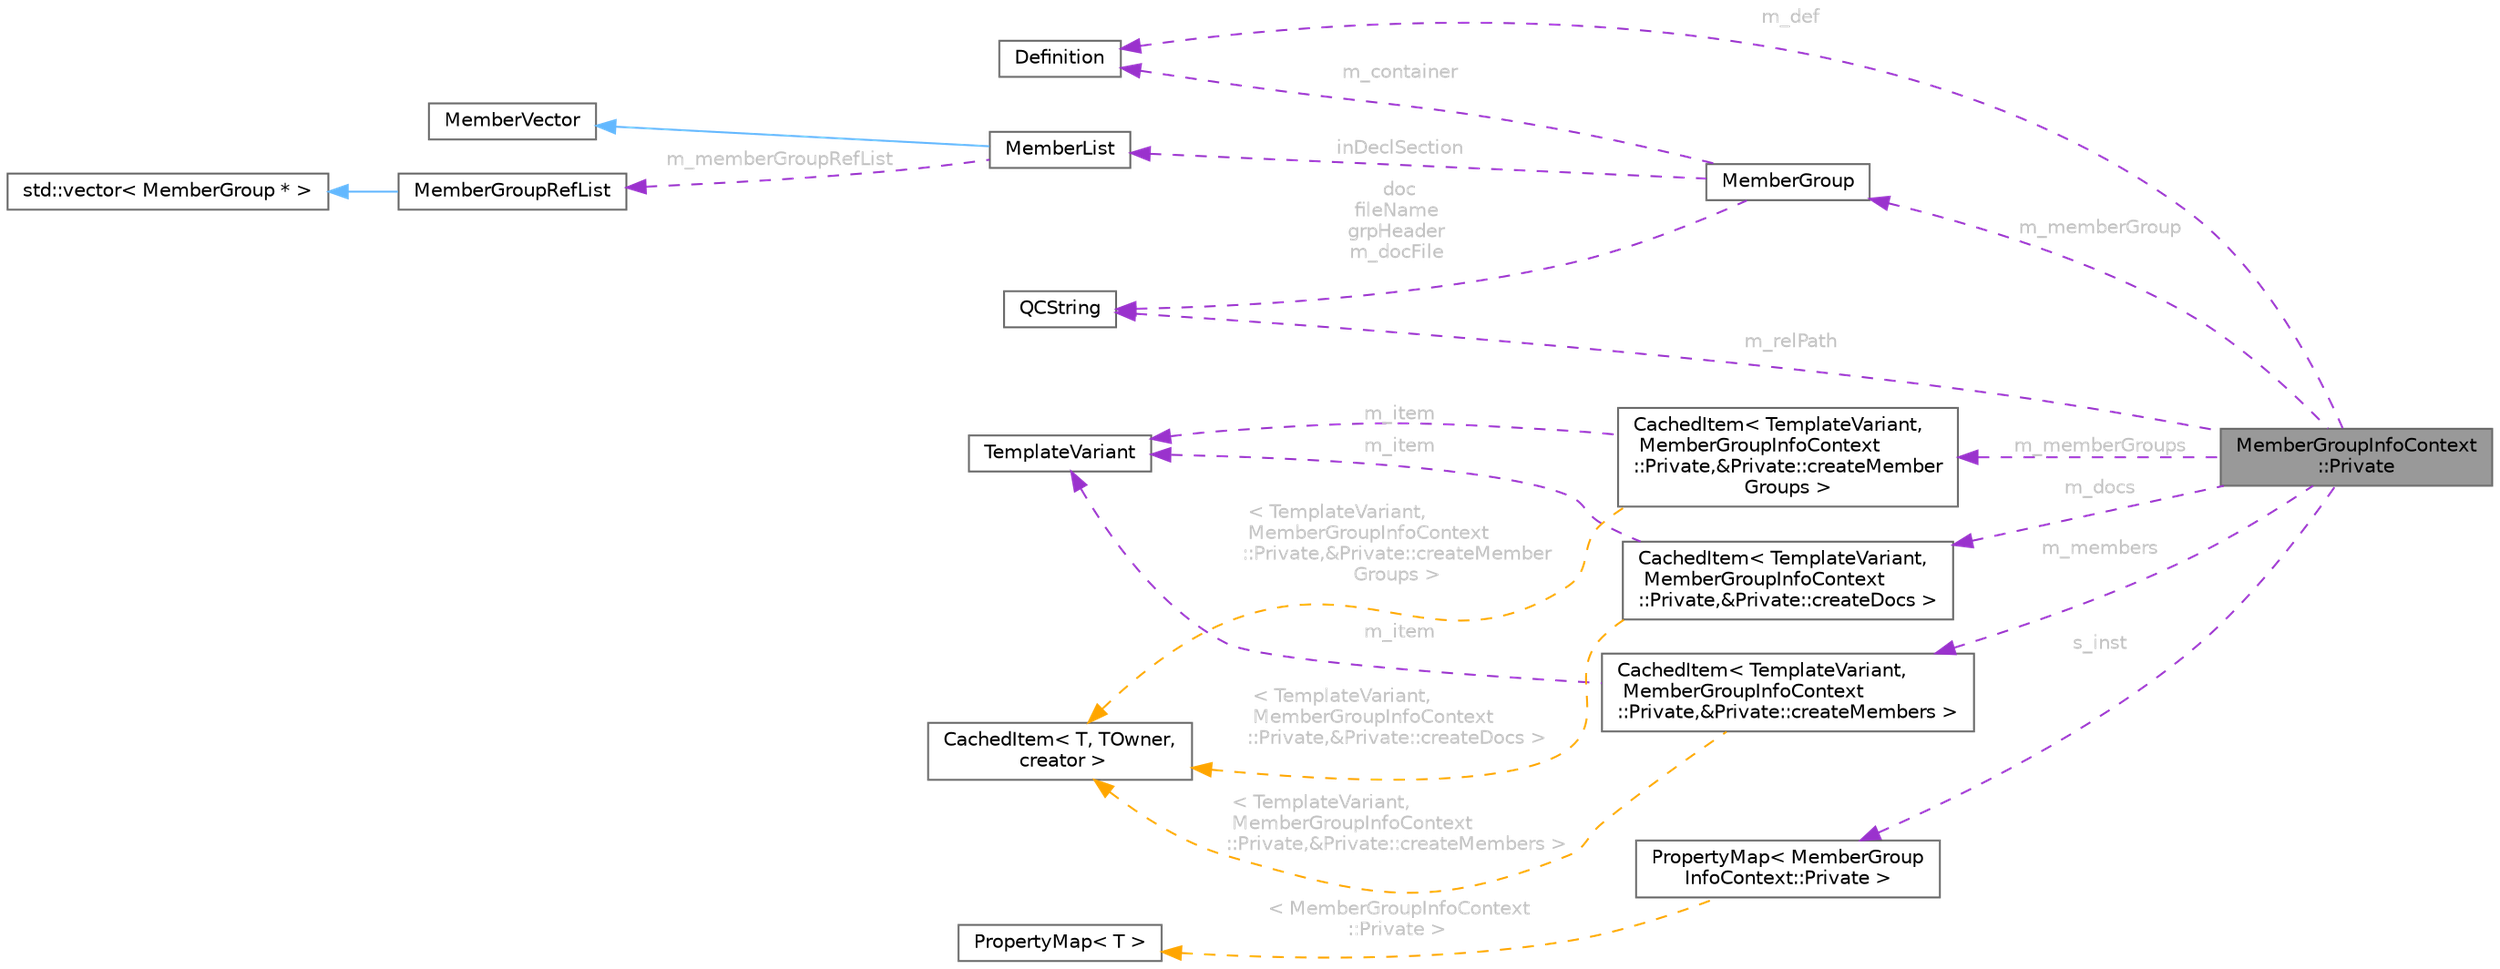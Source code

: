 digraph "MemberGroupInfoContext::Private"
{
 // INTERACTIVE_SVG=YES
 // LATEX_PDF_SIZE
  bgcolor="transparent";
  edge [fontname=Helvetica,fontsize=10,labelfontname=Helvetica,labelfontsize=10];
  node [fontname=Helvetica,fontsize=10,shape=box,height=0.2,width=0.4];
  rankdir="LR";
  Node1 [label="MemberGroupInfoContext\l::Private",height=0.2,width=0.4,color="gray40", fillcolor="grey60", style="filled", fontcolor="black",tooltip=" "];
  Node2 -> Node1 [dir="back",color="darkorchid3",style="dashed",label=" m_def",fontcolor="grey" ];
  Node2 [label="Definition",height=0.2,width=0.4,color="gray40", fillcolor="white", style="filled",URL="$d5/dcc/class_definition.html",tooltip="The common base class of all entity definitions found in the sources."];
  Node3 -> Node1 [dir="back",color="darkorchid3",style="dashed",label=" m_relPath",fontcolor="grey" ];
  Node3 [label="QCString",height=0.2,width=0.4,color="gray40", fillcolor="white", style="filled",URL="$d9/d45/class_q_c_string.html",tooltip="This is an alternative implementation of QCString."];
  Node4 -> Node1 [dir="back",color="darkorchid3",style="dashed",label=" m_memberGroup",fontcolor="grey" ];
  Node4 [label="MemberGroup",height=0.2,width=0.4,color="gray40", fillcolor="white", style="filled",URL="$da/d32/class_member_group.html",tooltip="A class representing a group of members."];
  Node2 -> Node4 [dir="back",color="darkorchid3",style="dashed",label=" m_container",fontcolor="grey" ];
  Node5 -> Node4 [dir="back",color="darkorchid3",style="dashed",label=" inDeclSection",fontcolor="grey" ];
  Node5 [label="MemberList",height=0.2,width=0.4,color="gray40", fillcolor="white", style="filled",URL="$dd/d13/class_member_list.html",tooltip="A list of MemberDef objects as shown in documentation sections."];
  Node6 -> Node5 [dir="back",color="steelblue1",style="solid"];
  Node6 [label="MemberVector",height=0.2,width=0.4,color="gray40", fillcolor="white", style="filled",URL="$d1/d7d/class_member_vector.html",tooltip="A vector of MemberDef object."];
  Node7 -> Node5 [dir="back",color="darkorchid3",style="dashed",label=" m_memberGroupRefList",fontcolor="grey" ];
  Node7 [label="MemberGroupRefList",height=0.2,width=0.4,color="gray40", fillcolor="white", style="filled",URL="$d4/d15/class_member_group_ref_list.html",tooltip=" "];
  Node8 -> Node7 [dir="back",color="steelblue1",style="solid"];
  Node8 [label="std::vector\< MemberGroup * \>",height=0.2,width=0.4,color="gray40", fillcolor="white", style="filled",tooltip=" "];
  Node3 -> Node4 [dir="back",color="darkorchid3",style="dashed",label=" doc\nfileName\ngrpHeader\nm_docFile",fontcolor="grey" ];
  Node9 -> Node1 [dir="back",color="darkorchid3",style="dashed",label=" m_docs",fontcolor="grey" ];
  Node9 [label="CachedItem\< TemplateVariant,\l MemberGroupInfoContext\l::Private,&Private::createDocs \>",height=0.2,width=0.4,color="gray40", fillcolor="white", style="filled",URL="$d7/dc1/class_cached_item.html",tooltip=" "];
  Node10 -> Node9 [dir="back",color="darkorchid3",style="dashed",label=" m_item",fontcolor="grey" ];
  Node10 [label="TemplateVariant",height=0.2,width=0.4,color="gray40", fillcolor="white", style="filled",URL="$d1/dba/class_template_variant.html",tooltip="Variant type which can hold one value of a fixed set of types."];
  Node11 -> Node9 [dir="back",color="orange",style="dashed",label=" \< TemplateVariant,\l MemberGroupInfoContext\l::Private,&Private::createDocs \>",fontcolor="grey" ];
  Node11 [label="CachedItem\< T, TOwner,\l creator \>",height=0.2,width=0.4,color="gray40", fillcolor="white", style="filled",URL="$d7/dc1/class_cached_item.html",tooltip="Wrapper for data that needs to be cached."];
  Node12 -> Node1 [dir="back",color="darkorchid3",style="dashed",label=" m_members",fontcolor="grey" ];
  Node12 [label="CachedItem\< TemplateVariant,\l MemberGroupInfoContext\l::Private,&Private::createMembers \>",height=0.2,width=0.4,color="gray40", fillcolor="white", style="filled",URL="$d7/dc1/class_cached_item.html",tooltip=" "];
  Node10 -> Node12 [dir="back",color="darkorchid3",style="dashed",label=" m_item",fontcolor="grey" ];
  Node11 -> Node12 [dir="back",color="orange",style="dashed",label=" \< TemplateVariant,\l MemberGroupInfoContext\l::Private,&Private::createMembers \>",fontcolor="grey" ];
  Node13 -> Node1 [dir="back",color="darkorchid3",style="dashed",label=" m_memberGroups",fontcolor="grey" ];
  Node13 [label="CachedItem\< TemplateVariant,\l MemberGroupInfoContext\l::Private,&Private::createMember\lGroups \>",height=0.2,width=0.4,color="gray40", fillcolor="white", style="filled",URL="$d7/dc1/class_cached_item.html",tooltip=" "];
  Node10 -> Node13 [dir="back",color="darkorchid3",style="dashed",label=" m_item",fontcolor="grey" ];
  Node11 -> Node13 [dir="back",color="orange",style="dashed",label=" \< TemplateVariant,\l MemberGroupInfoContext\l::Private,&Private::createMember\lGroups \>",fontcolor="grey" ];
  Node14 -> Node1 [dir="back",color="darkorchid3",style="dashed",label=" s_inst",fontcolor="grey" ];
  Node14 [label="PropertyMap\< MemberGroup\lInfoContext::Private \>",height=0.2,width=0.4,color="gray40", fillcolor="white", style="filled",URL="$d5/dbf/class_property_map.html",tooltip=" "];
  Node15 -> Node14 [dir="back",color="orange",style="dashed",label=" \< MemberGroupInfoContext\l::Private \>",fontcolor="grey" ];
  Node15 [label="PropertyMap\< T \>",height=0.2,width=0.4,color="gray40", fillcolor="white", style="filled",URL="$d5/dbf/class_property_map.html",tooltip="Class representing a mapping of properties and the corresponding getter function."];
}
